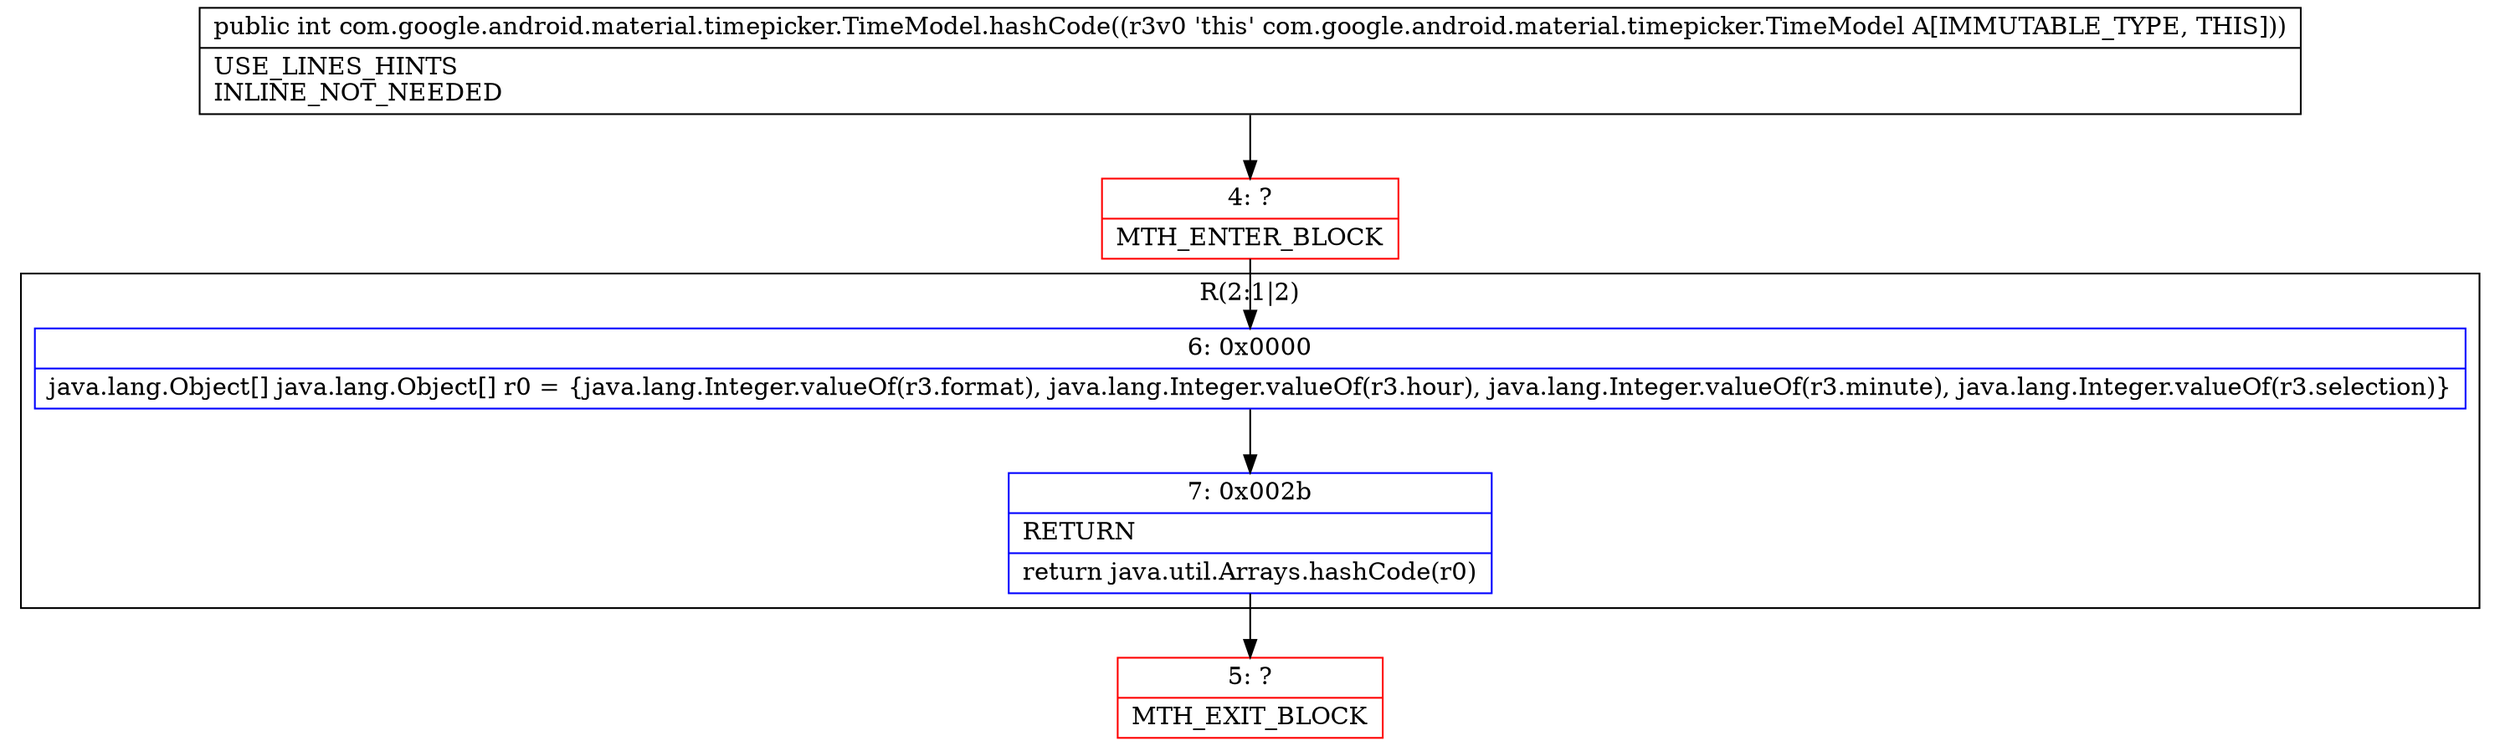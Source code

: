 digraph "CFG forcom.google.android.material.timepicker.TimeModel.hashCode()I" {
subgraph cluster_Region_598536392 {
label = "R(2:1|2)";
node [shape=record,color=blue];
Node_6 [shape=record,label="{6\:\ 0x0000|java.lang.Object[] java.lang.Object[] r0 = \{java.lang.Integer.valueOf(r3.format), java.lang.Integer.valueOf(r3.hour), java.lang.Integer.valueOf(r3.minute), java.lang.Integer.valueOf(r3.selection)\}\l}"];
Node_7 [shape=record,label="{7\:\ 0x002b|RETURN\l|return java.util.Arrays.hashCode(r0)\l}"];
}
Node_4 [shape=record,color=red,label="{4\:\ ?|MTH_ENTER_BLOCK\l}"];
Node_5 [shape=record,color=red,label="{5\:\ ?|MTH_EXIT_BLOCK\l}"];
MethodNode[shape=record,label="{public int com.google.android.material.timepicker.TimeModel.hashCode((r3v0 'this' com.google.android.material.timepicker.TimeModel A[IMMUTABLE_TYPE, THIS]))  | USE_LINES_HINTS\lINLINE_NOT_NEEDED\l}"];
MethodNode -> Node_4;Node_6 -> Node_7;
Node_7 -> Node_5;
Node_4 -> Node_6;
}


